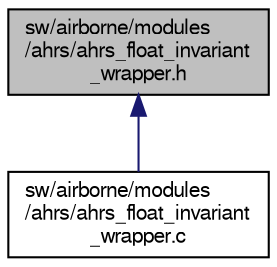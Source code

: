 digraph "sw/airborne/modules/ahrs/ahrs_float_invariant_wrapper.h"
{
  edge [fontname="FreeSans",fontsize="10",labelfontname="FreeSans",labelfontsize="10"];
  node [fontname="FreeSans",fontsize="10",shape=record];
  Node1 [label="sw/airborne/modules\l/ahrs/ahrs_float_invariant\l_wrapper.h",height=0.2,width=0.4,color="black", fillcolor="grey75", style="filled", fontcolor="black"];
  Node1 -> Node2 [dir="back",color="midnightblue",fontsize="10",style="solid",fontname="FreeSans"];
  Node2 [label="sw/airborne/modules\l/ahrs/ahrs_float_invariant\l_wrapper.c",height=0.2,width=0.4,color="black", fillcolor="white", style="filled",URL="$ahrs__float__invariant__wrapper_8c.html",tooltip="Paparazzi specific wrapper to run INVARIANT ahrs filter. "];
}
